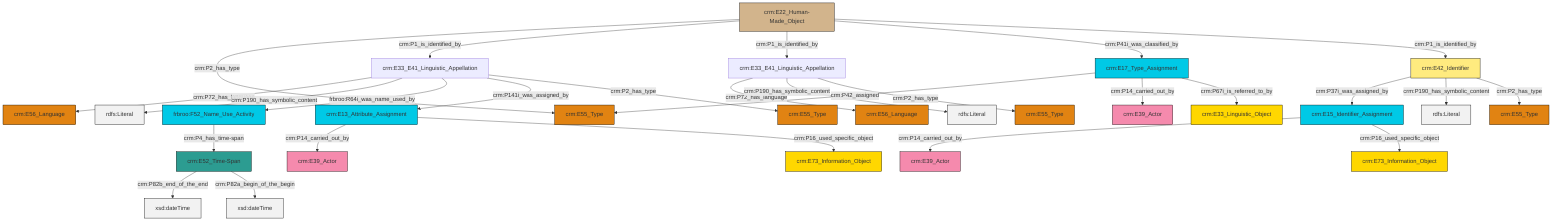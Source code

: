 graph TD
classDef Literal fill:#f2f2f2,stroke:#000000;
classDef CRM_Entity fill:#FFFFFF,stroke:#000000;
classDef Temporal_Entity fill:#00C9E6, stroke:#000000;
classDef Type fill:#E18312, stroke:#000000;
classDef Time-Span fill:#2C9C91, stroke:#000000;
classDef Appellation fill:#FFEB7F, stroke:#000000;
classDef Place fill:#008836, stroke:#000000;
classDef Persistent_Item fill:#B266B2, stroke:#000000;
classDef Conceptual_Object fill:#FFD700, stroke:#000000;
classDef Physical_Thing fill:#D2B48C, stroke:#000000;
classDef Actor fill:#f58aad, stroke:#000000;
classDef PC_Classes fill:#4ce600, stroke:#000000;
classDef Multi fill:#cccccc,stroke:#000000;

0["frbroo:F52_Name_Use_Activity"]:::Temporal_Entity -->|crm:P4_has_time-span| 1["crm:E52_Time-Span"]:::Time-Span
2["crm:E33_E41_Linguistic_Appellation"]:::Default -->|crm:P72_has_language| 3["crm:E56_Language"]:::Type
4["crm:E42_Identifier"]:::Appellation -->|crm:P37i_was_assigned_by| 5["crm:E15_Identifier_Assignment"]:::Temporal_Entity
7["crm:E13_Attribute_Assignment"]:::Temporal_Entity -->|crm:P14_carried_out_by| 8["crm:E39_Actor"]:::Actor
2["crm:E33_E41_Linguistic_Appellation"]:::Default -->|crm:P190_has_symbolic_content| 9[rdfs:Literal]:::Literal
10["crm:E22_Human-Made_Object"]:::Physical_Thing -->|crm:P2_has_type| 11["crm:E55_Type"]:::Type
10["crm:E22_Human-Made_Object"]:::Physical_Thing -->|crm:P1_is_identified_by| 2["crm:E33_E41_Linguistic_Appellation"]:::Default
2["crm:E33_E41_Linguistic_Appellation"]:::Default -->|frbroo:R64i_was_name_used_by| 0["frbroo:F52_Name_Use_Activity"]:::Temporal_Entity
1["crm:E52_Time-Span"]:::Time-Span -->|crm:P82b_end_of_the_end| 16[xsd:dateTime]:::Literal
1["crm:E52_Time-Span"]:::Time-Span -->|crm:P82a_begin_of_the_begin| 17[xsd:dateTime]:::Literal
10["crm:E22_Human-Made_Object"]:::Physical_Thing -->|crm:P1_is_identified_by| 20["crm:E33_E41_Linguistic_Appellation"]:::Default
20["crm:E33_E41_Linguistic_Appellation"]:::Default -->|crm:P72_has_language| 12["crm:E56_Language"]:::Type
10["crm:E22_Human-Made_Object"]:::Physical_Thing -->|crm:P41i_was_classified_by| 18["crm:E17_Type_Assignment"]:::Temporal_Entity
18["crm:E17_Type_Assignment"]:::Temporal_Entity -->|crm:P42_assigned| 11["crm:E55_Type"]:::Type
5["crm:E15_Identifier_Assignment"]:::Temporal_Entity -->|crm:P14_carried_out_by| 14["crm:E39_Actor"]:::Actor
7["crm:E13_Attribute_Assignment"]:::Temporal_Entity -->|crm:P16_used_specific_object| 29["crm:E73_Information_Object"]:::Conceptual_Object
20["crm:E33_E41_Linguistic_Appellation"]:::Default -->|crm:P190_has_symbolic_content| 30[rdfs:Literal]:::Literal
4["crm:E42_Identifier"]:::Appellation -->|crm:P190_has_symbolic_content| 31[rdfs:Literal]:::Literal
5["crm:E15_Identifier_Assignment"]:::Temporal_Entity -->|crm:P16_used_specific_object| 21["crm:E73_Information_Object"]:::Conceptual_Object
2["crm:E33_E41_Linguistic_Appellation"]:::Default -->|crm:P141i_was_assigned_by| 7["crm:E13_Attribute_Assignment"]:::Temporal_Entity
10["crm:E22_Human-Made_Object"]:::Physical_Thing -->|crm:P1_is_identified_by| 4["crm:E42_Identifier"]:::Appellation
18["crm:E17_Type_Assignment"]:::Temporal_Entity -->|crm:P14_carried_out_by| 25["crm:E39_Actor"]:::Actor
2["crm:E33_E41_Linguistic_Appellation"]:::Default -->|crm:P2_has_type| 38["crm:E55_Type"]:::Type
18["crm:E17_Type_Assignment"]:::Temporal_Entity -->|crm:P67i_is_referred_to_by| 35["crm:E33_Linguistic_Object"]:::Conceptual_Object
20["crm:E33_E41_Linguistic_Appellation"]:::Default -->|crm:P2_has_type| 33["crm:E55_Type"]:::Type
4["crm:E42_Identifier"]:::Appellation -->|crm:P2_has_type| 27["crm:E55_Type"]:::Type